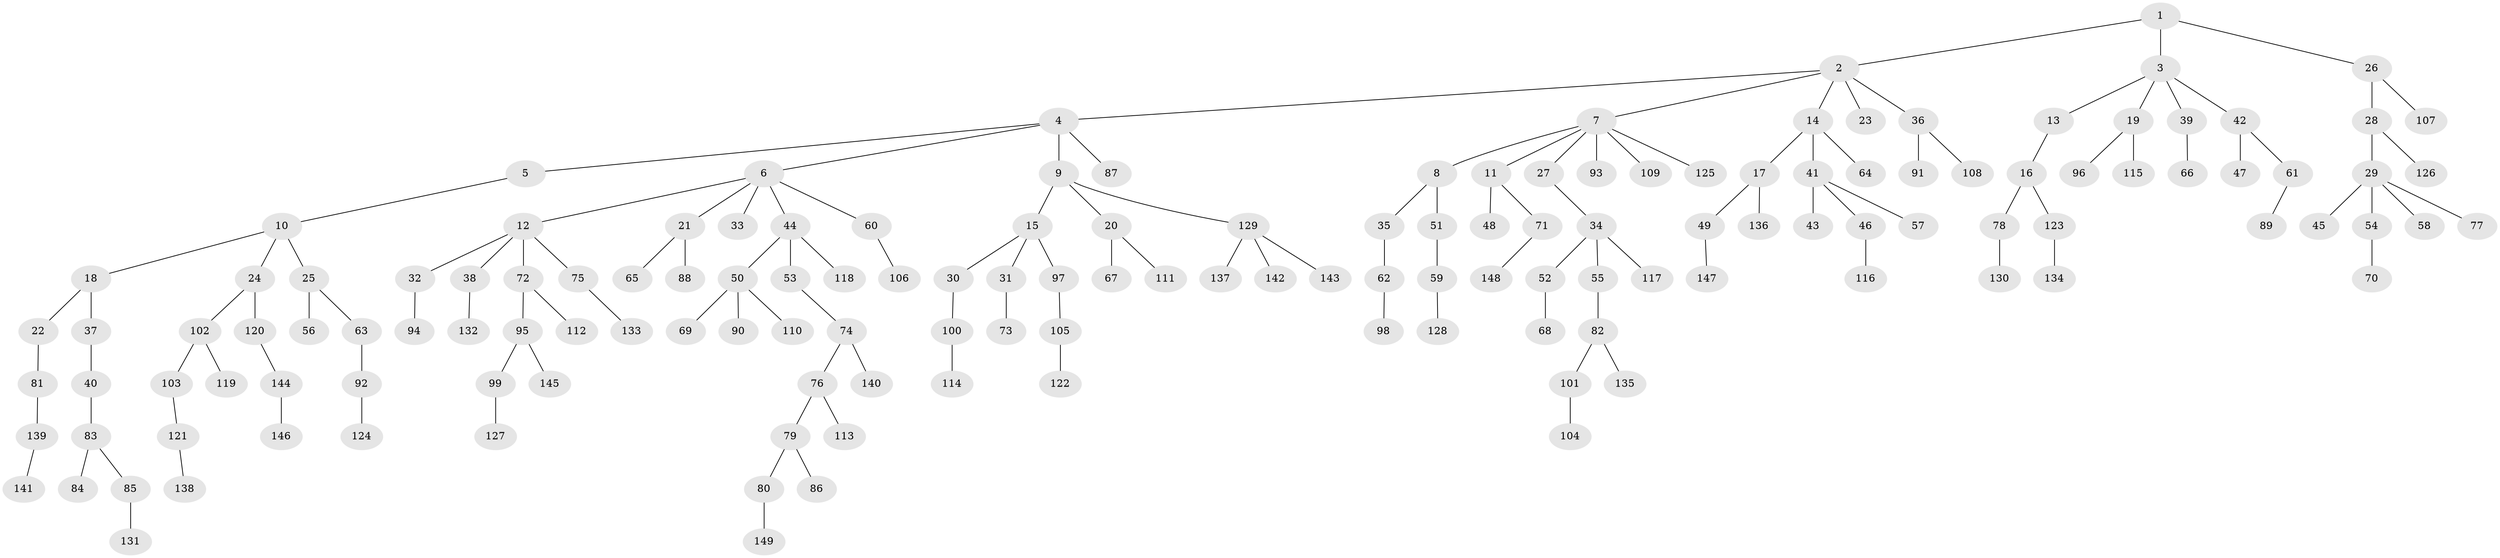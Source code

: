 // coarse degree distribution, {3: 0.1111111111111111, 5: 0.044444444444444446, 4: 0.05555555555555555, 2: 0.35555555555555557, 6: 0.011111111111111112, 1: 0.4222222222222222}
// Generated by graph-tools (version 1.1) at 2025/52/03/04/25 22:52:05]
// undirected, 149 vertices, 148 edges
graph export_dot {
  node [color=gray90,style=filled];
  1;
  2;
  3;
  4;
  5;
  6;
  7;
  8;
  9;
  10;
  11;
  12;
  13;
  14;
  15;
  16;
  17;
  18;
  19;
  20;
  21;
  22;
  23;
  24;
  25;
  26;
  27;
  28;
  29;
  30;
  31;
  32;
  33;
  34;
  35;
  36;
  37;
  38;
  39;
  40;
  41;
  42;
  43;
  44;
  45;
  46;
  47;
  48;
  49;
  50;
  51;
  52;
  53;
  54;
  55;
  56;
  57;
  58;
  59;
  60;
  61;
  62;
  63;
  64;
  65;
  66;
  67;
  68;
  69;
  70;
  71;
  72;
  73;
  74;
  75;
  76;
  77;
  78;
  79;
  80;
  81;
  82;
  83;
  84;
  85;
  86;
  87;
  88;
  89;
  90;
  91;
  92;
  93;
  94;
  95;
  96;
  97;
  98;
  99;
  100;
  101;
  102;
  103;
  104;
  105;
  106;
  107;
  108;
  109;
  110;
  111;
  112;
  113;
  114;
  115;
  116;
  117;
  118;
  119;
  120;
  121;
  122;
  123;
  124;
  125;
  126;
  127;
  128;
  129;
  130;
  131;
  132;
  133;
  134;
  135;
  136;
  137;
  138;
  139;
  140;
  141;
  142;
  143;
  144;
  145;
  146;
  147;
  148;
  149;
  1 -- 2;
  1 -- 3;
  1 -- 26;
  2 -- 4;
  2 -- 7;
  2 -- 14;
  2 -- 23;
  2 -- 36;
  3 -- 13;
  3 -- 19;
  3 -- 39;
  3 -- 42;
  4 -- 5;
  4 -- 6;
  4 -- 9;
  4 -- 87;
  5 -- 10;
  6 -- 12;
  6 -- 21;
  6 -- 33;
  6 -- 44;
  6 -- 60;
  7 -- 8;
  7 -- 11;
  7 -- 27;
  7 -- 93;
  7 -- 109;
  7 -- 125;
  8 -- 35;
  8 -- 51;
  9 -- 15;
  9 -- 20;
  9 -- 129;
  10 -- 18;
  10 -- 24;
  10 -- 25;
  11 -- 48;
  11 -- 71;
  12 -- 32;
  12 -- 38;
  12 -- 72;
  12 -- 75;
  13 -- 16;
  14 -- 17;
  14 -- 41;
  14 -- 64;
  15 -- 30;
  15 -- 31;
  15 -- 97;
  16 -- 78;
  16 -- 123;
  17 -- 49;
  17 -- 136;
  18 -- 22;
  18 -- 37;
  19 -- 96;
  19 -- 115;
  20 -- 67;
  20 -- 111;
  21 -- 65;
  21 -- 88;
  22 -- 81;
  24 -- 102;
  24 -- 120;
  25 -- 56;
  25 -- 63;
  26 -- 28;
  26 -- 107;
  27 -- 34;
  28 -- 29;
  28 -- 126;
  29 -- 45;
  29 -- 54;
  29 -- 58;
  29 -- 77;
  30 -- 100;
  31 -- 73;
  32 -- 94;
  34 -- 52;
  34 -- 55;
  34 -- 117;
  35 -- 62;
  36 -- 91;
  36 -- 108;
  37 -- 40;
  38 -- 132;
  39 -- 66;
  40 -- 83;
  41 -- 43;
  41 -- 46;
  41 -- 57;
  42 -- 47;
  42 -- 61;
  44 -- 50;
  44 -- 53;
  44 -- 118;
  46 -- 116;
  49 -- 147;
  50 -- 69;
  50 -- 90;
  50 -- 110;
  51 -- 59;
  52 -- 68;
  53 -- 74;
  54 -- 70;
  55 -- 82;
  59 -- 128;
  60 -- 106;
  61 -- 89;
  62 -- 98;
  63 -- 92;
  71 -- 148;
  72 -- 95;
  72 -- 112;
  74 -- 76;
  74 -- 140;
  75 -- 133;
  76 -- 79;
  76 -- 113;
  78 -- 130;
  79 -- 80;
  79 -- 86;
  80 -- 149;
  81 -- 139;
  82 -- 101;
  82 -- 135;
  83 -- 84;
  83 -- 85;
  85 -- 131;
  92 -- 124;
  95 -- 99;
  95 -- 145;
  97 -- 105;
  99 -- 127;
  100 -- 114;
  101 -- 104;
  102 -- 103;
  102 -- 119;
  103 -- 121;
  105 -- 122;
  120 -- 144;
  121 -- 138;
  123 -- 134;
  129 -- 137;
  129 -- 142;
  129 -- 143;
  139 -- 141;
  144 -- 146;
}
